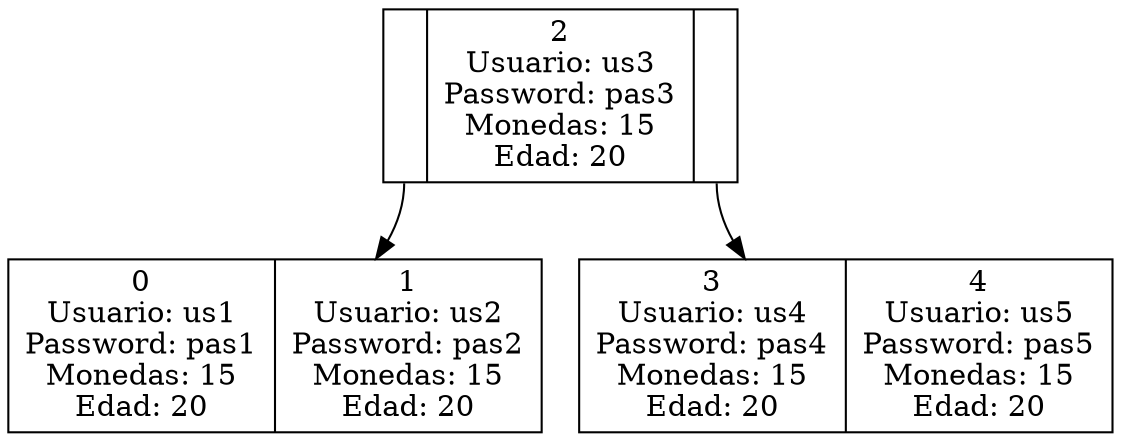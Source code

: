 digraph G {
node[shape=record]
		//Agregar Nodos Rama
R0x560a5ed39870[label="<C1>|2\nUsuario: us3\nPassword: pas3\nMonedas: 15\nEdad: 20|<C2>"];
R0x560a5ed396d0[label="0\nUsuario: us1\nPassword: pas1\nMonedas: 15\nEdad: 20|1\nUsuario: us2\nPassword: pas2\nMonedas: 15\nEdad: 20"];
R0x560a5ed39940[label="3\nUsuario: us4\nPassword: pas4\nMonedas: 15\nEdad: 20|4\nUsuario: us5\nPassword: pas5\nMonedas: 15\nEdad: 20"];
		//Agregar conexiones
R0x560a5ed39870:C1->R0x560a5ed396d0;
R0x560a5ed39870:C2->R0x560a5ed39940;
}